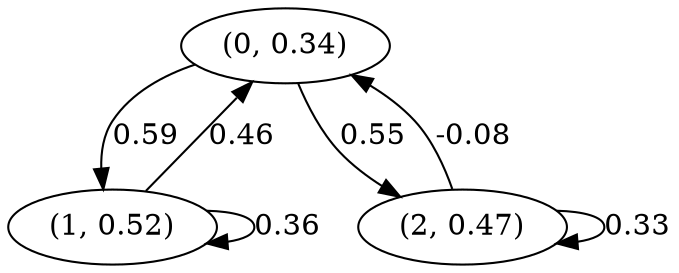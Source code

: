 digraph {
    0 [ label = "(0, 0.34)" ]
    1 [ label = "(1, 0.52)" ]
    2 [ label = "(2, 0.47)" ]
    1 -> 1 [ label = "0.36" ]
    2 -> 2 [ label = "0.33" ]
    1 -> 0 [ label = "0.46" ]
    2 -> 0 [ label = "-0.08" ]
    0 -> 1 [ label = "0.59" ]
    0 -> 2 [ label = "0.55" ]
}

